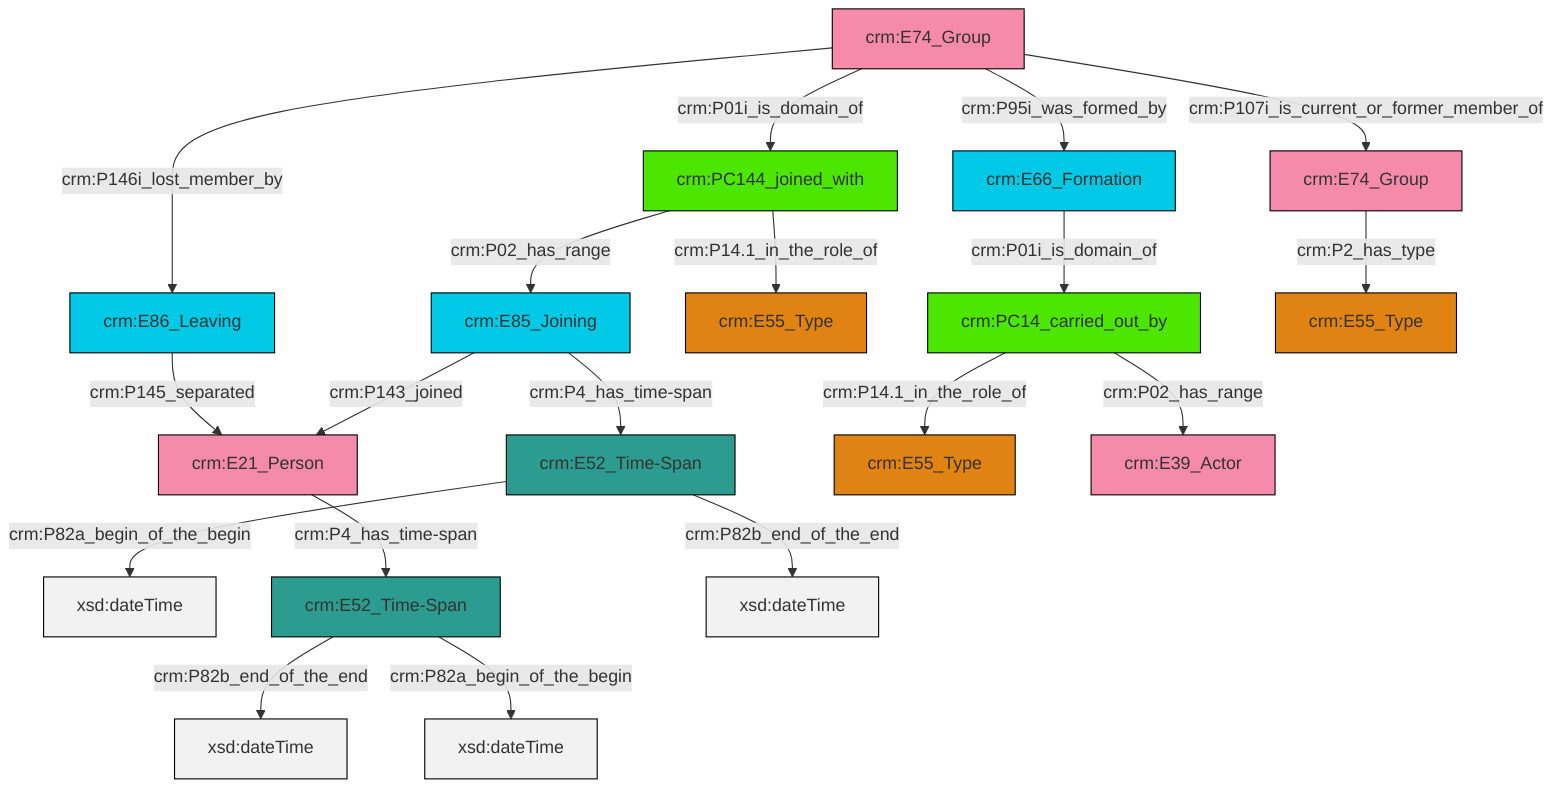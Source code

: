 graph TD
classDef Literal fill:#f2f2f2,stroke:#000000;
classDef CRM_Entity fill:#FFFFFF,stroke:#000000;
classDef Temporal_Entity fill:#00C9E6, stroke:#000000;
classDef Type fill:#E18312, stroke:#000000;
classDef Time-Span fill:#2C9C91, stroke:#000000;
classDef Appellation fill:#FFEB7F, stroke:#000000;
classDef Place fill:#008836, stroke:#000000;
classDef Persistent_Item fill:#B266B2, stroke:#000000;
classDef Conceptual_Object fill:#FFD700, stroke:#000000;
classDef Physical_Thing fill:#D2B48C, stroke:#000000;
classDef Actor fill:#f58aad, stroke:#000000;
classDef PC_Classes fill:#4ce600, stroke:#000000;
classDef Multi fill:#cccccc,stroke:#000000;

0["crm:E52_Time-Span"]:::Time-Span -->|crm:P82a_begin_of_the_begin| 1[xsd:dateTime]:::Literal
6["crm:E74_Group"]:::Actor -->|crm:P146i_lost_member_by| 2["crm:E86_Leaving"]:::Temporal_Entity
7["crm:E21_Person"]:::Actor -->|crm:P4_has_time-span| 8["crm:E52_Time-Span"]:::Time-Span
4["crm:E66_Formation"]:::Temporal_Entity -->|crm:P01i_is_domain_of| 9["crm:PC14_carried_out_by"]:::PC_Classes
14["crm:PC144_joined_with"]:::PC_Classes -->|crm:P14.1_in_the_role_of| 11["crm:E55_Type"]:::Type
15["crm:E85_Joining"]:::Temporal_Entity -->|crm:P4_has_time-span| 0["crm:E52_Time-Span"]:::Time-Span
15["crm:E85_Joining"]:::Temporal_Entity -->|crm:P143_joined| 7["crm:E21_Person"]:::Actor
2["crm:E86_Leaving"]:::Temporal_Entity -->|crm:P145_separated| 7["crm:E21_Person"]:::Actor
0["crm:E52_Time-Span"]:::Time-Span -->|crm:P82b_end_of_the_end| 19[xsd:dateTime]:::Literal
6["crm:E74_Group"]:::Actor -->|crm:P95i_was_formed_by| 4["crm:E66_Formation"]:::Temporal_Entity
8["crm:E52_Time-Span"]:::Time-Span -->|crm:P82b_end_of_the_end| 25[xsd:dateTime]:::Literal
14["crm:PC144_joined_with"]:::PC_Classes -->|crm:P02_has_range| 15["crm:E85_Joining"]:::Temporal_Entity
9["crm:PC14_carried_out_by"]:::PC_Classes -->|crm:P02_has_range| 26["crm:E39_Actor"]:::Actor
6["crm:E74_Group"]:::Actor -->|crm:P107i_is_current_or_former_member_of| 16["crm:E74_Group"]:::Actor
6["crm:E74_Group"]:::Actor -->|crm:P01i_is_domain_of| 14["crm:PC144_joined_with"]:::PC_Classes
16["crm:E74_Group"]:::Actor -->|crm:P2_has_type| 30["crm:E55_Type"]:::Type
8["crm:E52_Time-Span"]:::Time-Span -->|crm:P82a_begin_of_the_begin| 34[xsd:dateTime]:::Literal
9["crm:PC14_carried_out_by"]:::PC_Classes -->|crm:P14.1_in_the_role_of| 22["crm:E55_Type"]:::Type
